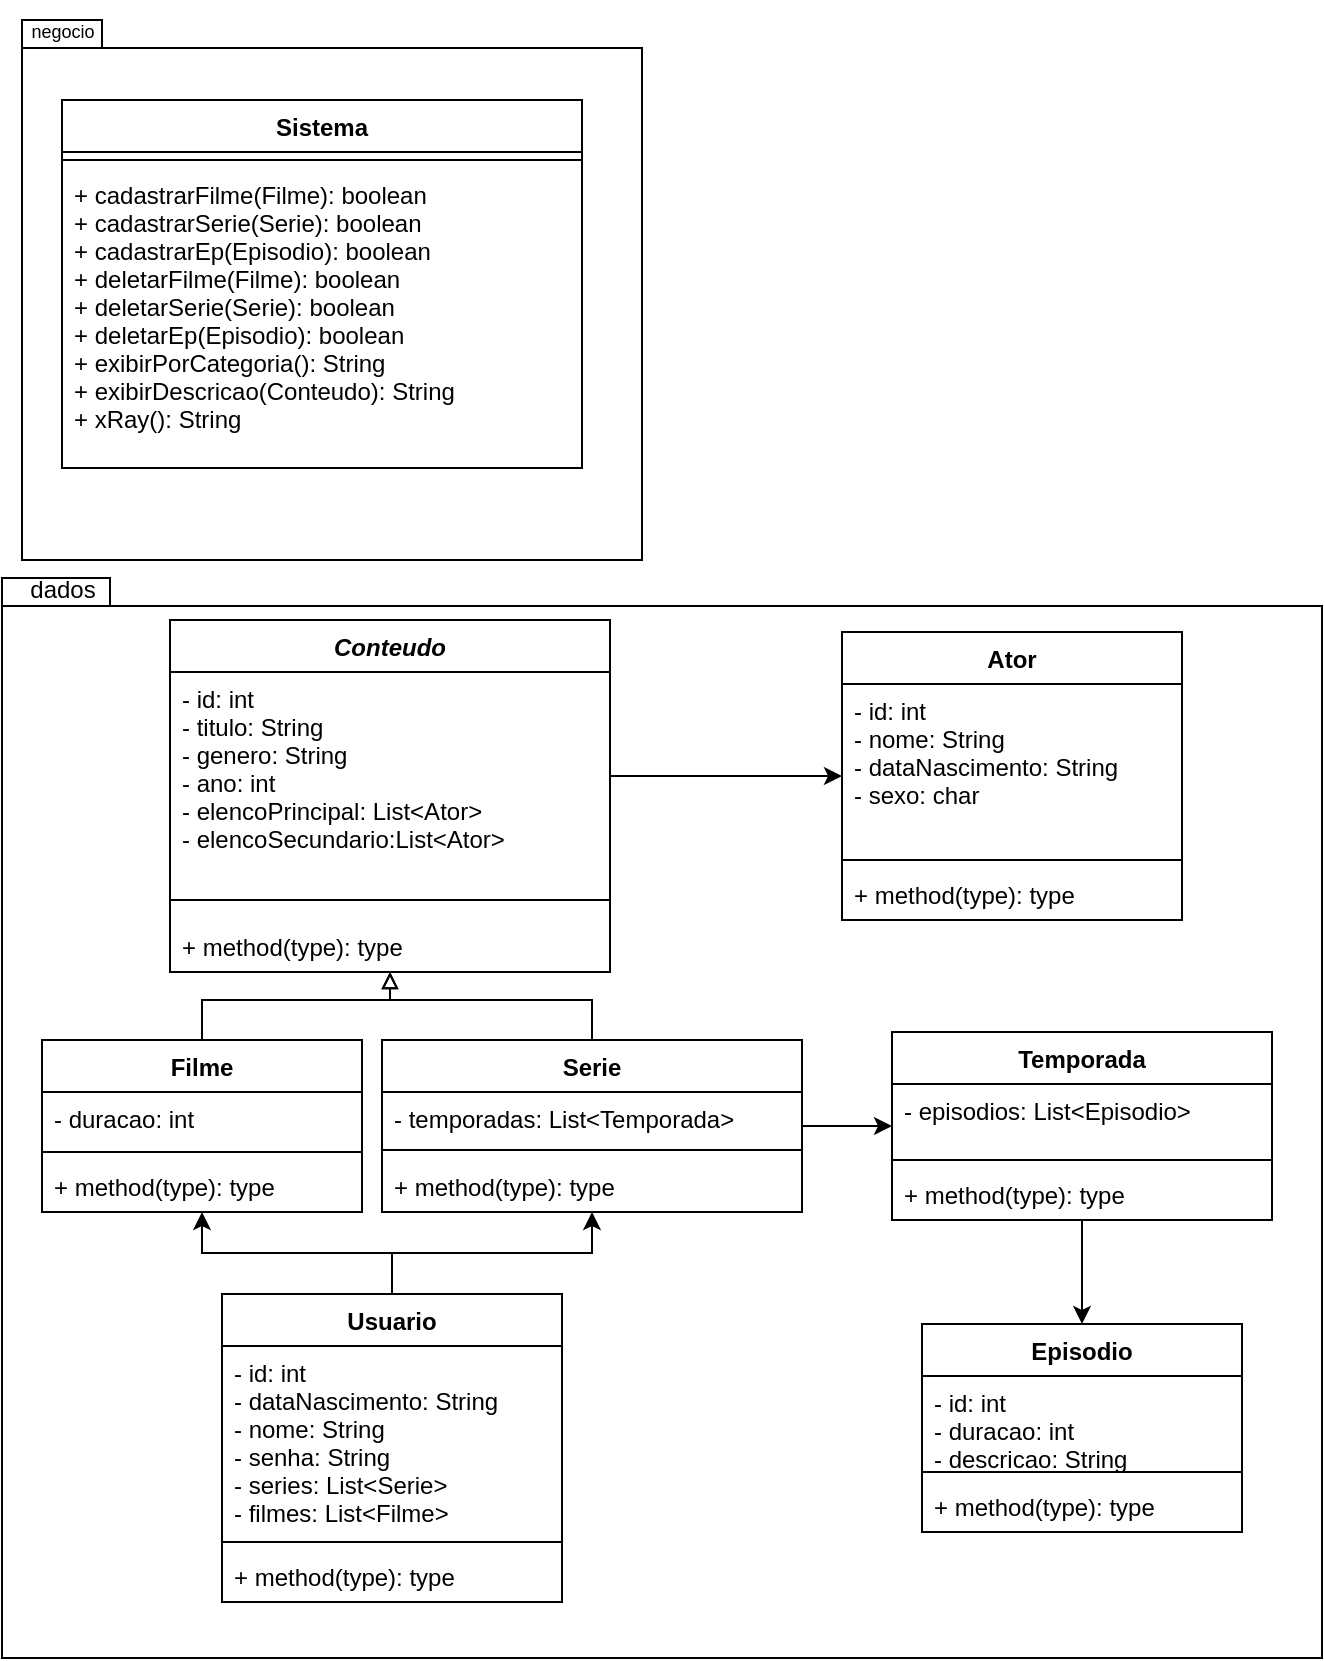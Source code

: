 <mxfile version="20.3.6" type="github">
  <diagram id="C5RBs43oDa-KdzZeNtuy" name="Page-1">
    <mxGraphModel dx="1185" dy="661" grid="1" gridSize="10" guides="1" tooltips="1" connect="1" arrows="1" fold="1" page="1" pageScale="1" pageWidth="827" pageHeight="1169" math="0" shadow="0">
      <root>
        <mxCell id="WIyWlLk6GJQsqaUBKTNV-0" />
        <mxCell id="WIyWlLk6GJQsqaUBKTNV-1" parent="WIyWlLk6GJQsqaUBKTNV-0" />
        <mxCell id="wrDfZSlrxtOiD5VSxPi5-12" value="" style="shape=folder;fontStyle=1;spacingTop=10;tabWidth=40;tabHeight=14;tabPosition=left;html=1;" parent="WIyWlLk6GJQsqaUBKTNV-1" vertex="1">
          <mxGeometry x="110" y="629" width="660" height="540" as="geometry" />
        </mxCell>
        <mxCell id="zkfFHV4jXpPFQw0GAbJ--0" value="Conteudo" style="swimlane;fontStyle=3;align=center;verticalAlign=top;childLayout=stackLayout;horizontal=1;startSize=26;horizontalStack=0;resizeParent=1;resizeLast=0;collapsible=1;marginBottom=0;rounded=0;shadow=0;strokeWidth=1;" parent="WIyWlLk6GJQsqaUBKTNV-1" vertex="1">
          <mxGeometry x="194" y="650" width="220" height="176" as="geometry">
            <mxRectangle x="230" y="140" width="160" height="26" as="alternateBounds" />
          </mxGeometry>
        </mxCell>
        <mxCell id="zkfFHV4jXpPFQw0GAbJ--1" value="- id: int&#xa;- titulo: String&#xa;- genero: String&#xa;- ano: int&#xa;- elencoPrincipal: List&lt;Ator&gt;&#xa;- elencoSecundario:List&lt;Ator&gt;&#xa;" style="text;align=left;verticalAlign=top;spacingLeft=4;spacingRight=4;overflow=hidden;rotatable=0;points=[[0,0.5],[1,0.5]];portConstraint=eastwest;" parent="zkfFHV4jXpPFQw0GAbJ--0" vertex="1">
          <mxGeometry y="26" width="220" height="104" as="geometry" />
        </mxCell>
        <mxCell id="zkfFHV4jXpPFQw0GAbJ--4" value="" style="line;html=1;strokeWidth=1;align=left;verticalAlign=middle;spacingTop=-1;spacingLeft=3;spacingRight=3;rotatable=0;labelPosition=right;points=[];portConstraint=eastwest;" parent="zkfFHV4jXpPFQw0GAbJ--0" vertex="1">
          <mxGeometry y="130" width="220" height="20" as="geometry" />
        </mxCell>
        <mxCell id="zkfFHV4jXpPFQw0GAbJ--5" value="+ method(type): type" style="text;align=left;verticalAlign=top;spacingLeft=4;spacingRight=4;overflow=hidden;rotatable=0;points=[[0,0.5],[1,0.5]];portConstraint=eastwest;" parent="zkfFHV4jXpPFQw0GAbJ--0" vertex="1">
          <mxGeometry y="150" width="220" height="26" as="geometry" />
        </mxCell>
        <mxCell id="wOn8U4n5jwLCTRrqft90-14" style="edgeStyle=orthogonalEdgeStyle;rounded=0;orthogonalLoop=1;jettySize=auto;html=1;endArrow=block;endFill=0;" parent="WIyWlLk6GJQsqaUBKTNV-1" source="wrDfZSlrxtOiD5VSxPi5-4" target="zkfFHV4jXpPFQw0GAbJ--0" edge="1">
          <mxGeometry relative="1" as="geometry">
            <Array as="points">
              <mxPoint x="405" y="840" />
              <mxPoint x="304" y="840" />
            </Array>
          </mxGeometry>
        </mxCell>
        <mxCell id="pWrVxXHS2xjE5jpczrbL-3" style="edgeStyle=orthogonalEdgeStyle;rounded=0;orthogonalLoop=1;jettySize=auto;html=1;" edge="1" parent="WIyWlLk6GJQsqaUBKTNV-1" source="wrDfZSlrxtOiD5VSxPi5-4" target="iSFG6fO-SFgx5UzrBbjB-8">
          <mxGeometry relative="1" as="geometry" />
        </mxCell>
        <mxCell id="wrDfZSlrxtOiD5VSxPi5-4" value="Serie" style="swimlane;fontStyle=1;align=center;verticalAlign=top;childLayout=stackLayout;horizontal=1;startSize=26;horizontalStack=0;resizeParent=1;resizeParentMax=0;resizeLast=0;collapsible=1;marginBottom=0;" parent="WIyWlLk6GJQsqaUBKTNV-1" vertex="1">
          <mxGeometry x="300" y="860" width="210" height="86" as="geometry" />
        </mxCell>
        <mxCell id="wrDfZSlrxtOiD5VSxPi5-5" value="- temporadas: List&lt;Temporada&gt;" style="text;strokeColor=none;fillColor=none;align=left;verticalAlign=top;spacingLeft=4;spacingRight=4;overflow=hidden;rotatable=0;points=[[0,0.5],[1,0.5]];portConstraint=eastwest;" parent="wrDfZSlrxtOiD5VSxPi5-4" vertex="1">
          <mxGeometry y="26" width="210" height="24" as="geometry" />
        </mxCell>
        <mxCell id="wrDfZSlrxtOiD5VSxPi5-6" value="" style="line;strokeWidth=1;fillColor=none;align=left;verticalAlign=middle;spacingTop=-1;spacingLeft=3;spacingRight=3;rotatable=0;labelPosition=right;points=[];portConstraint=eastwest;strokeColor=inherit;" parent="wrDfZSlrxtOiD5VSxPi5-4" vertex="1">
          <mxGeometry y="50" width="210" height="10" as="geometry" />
        </mxCell>
        <mxCell id="wrDfZSlrxtOiD5VSxPi5-7" value="+ method(type): type" style="text;strokeColor=none;fillColor=none;align=left;verticalAlign=top;spacingLeft=4;spacingRight=4;overflow=hidden;rotatable=0;points=[[0,0.5],[1,0.5]];portConstraint=eastwest;" parent="wrDfZSlrxtOiD5VSxPi5-4" vertex="1">
          <mxGeometry y="60" width="210" height="26" as="geometry" />
        </mxCell>
        <mxCell id="wrDfZSlrxtOiD5VSxPi5-13" value="dados" style="text;html=1;align=center;verticalAlign=middle;resizable=0;points=[];autosize=1;strokeColor=none;fillColor=none;" parent="WIyWlLk6GJQsqaUBKTNV-1" vertex="1">
          <mxGeometry x="110" y="620" width="60" height="30" as="geometry" />
        </mxCell>
        <mxCell id="0FwrDJU0soo5XhGv21wj-6" style="edgeStyle=orthogonalEdgeStyle;rounded=0;orthogonalLoop=1;jettySize=auto;html=1;" parent="WIyWlLk6GJQsqaUBKTNV-1" source="wOn8U4n5jwLCTRrqft90-0" target="wOn8U4n5jwLCTRrqft90-15" edge="1">
          <mxGeometry relative="1" as="geometry" />
        </mxCell>
        <mxCell id="pWrVxXHS2xjE5jpczrbL-2" style="edgeStyle=orthogonalEdgeStyle;rounded=0;orthogonalLoop=1;jettySize=auto;html=1;" edge="1" parent="WIyWlLk6GJQsqaUBKTNV-1" source="wOn8U4n5jwLCTRrqft90-0" target="wrDfZSlrxtOiD5VSxPi5-4">
          <mxGeometry relative="1" as="geometry" />
        </mxCell>
        <mxCell id="wOn8U4n5jwLCTRrqft90-0" value="Usuario" style="swimlane;fontStyle=1;align=center;verticalAlign=top;childLayout=stackLayout;horizontal=1;startSize=26;horizontalStack=0;resizeParent=1;resizeParentMax=0;resizeLast=0;collapsible=1;marginBottom=0;" parent="WIyWlLk6GJQsqaUBKTNV-1" vertex="1">
          <mxGeometry x="220" y="987" width="170" height="154" as="geometry" />
        </mxCell>
        <mxCell id="wOn8U4n5jwLCTRrqft90-1" value="- id: int&#xa;- dataNascimento: String&#xa;- nome: String&#xa;- senha: String&#xa;- series: List&lt;Serie&gt;&#xa;- filmes: List&lt;Filme&gt;&#xa;&#xa;" style="text;strokeColor=none;fillColor=none;align=left;verticalAlign=top;spacingLeft=4;spacingRight=4;overflow=hidden;rotatable=0;points=[[0,0.5],[1,0.5]];portConstraint=eastwest;" parent="wOn8U4n5jwLCTRrqft90-0" vertex="1">
          <mxGeometry y="26" width="170" height="94" as="geometry" />
        </mxCell>
        <mxCell id="wOn8U4n5jwLCTRrqft90-2" value="" style="line;strokeWidth=1;fillColor=none;align=left;verticalAlign=middle;spacingTop=-1;spacingLeft=3;spacingRight=3;rotatable=0;labelPosition=right;points=[];portConstraint=eastwest;strokeColor=inherit;" parent="wOn8U4n5jwLCTRrqft90-0" vertex="1">
          <mxGeometry y="120" width="170" height="8" as="geometry" />
        </mxCell>
        <mxCell id="wOn8U4n5jwLCTRrqft90-3" value="+ method(type): type" style="text;strokeColor=none;fillColor=none;align=left;verticalAlign=top;spacingLeft=4;spacingRight=4;overflow=hidden;rotatable=0;points=[[0,0.5],[1,0.5]];portConstraint=eastwest;" parent="wOn8U4n5jwLCTRrqft90-0" vertex="1">
          <mxGeometry y="128" width="170" height="26" as="geometry" />
        </mxCell>
        <mxCell id="wOn8U4n5jwLCTRrqft90-8" value="Ator" style="swimlane;fontStyle=1;align=center;verticalAlign=top;childLayout=stackLayout;horizontal=1;startSize=26;horizontalStack=0;resizeParent=1;resizeParentMax=0;resizeLast=0;collapsible=1;marginBottom=0;" parent="WIyWlLk6GJQsqaUBKTNV-1" vertex="1">
          <mxGeometry x="530" y="656" width="170" height="144" as="geometry" />
        </mxCell>
        <mxCell id="wOn8U4n5jwLCTRrqft90-9" value="- id: int&#xa;- nome: String&#xa;- dataNascimento: String&#xa;- sexo: char&#xa;&#xa;" style="text;strokeColor=none;fillColor=none;align=left;verticalAlign=top;spacingLeft=4;spacingRight=4;overflow=hidden;rotatable=0;points=[[0,0.5],[1,0.5]];portConstraint=eastwest;" parent="wOn8U4n5jwLCTRrqft90-8" vertex="1">
          <mxGeometry y="26" width="170" height="84" as="geometry" />
        </mxCell>
        <mxCell id="wOn8U4n5jwLCTRrqft90-10" value="" style="line;strokeWidth=1;fillColor=none;align=left;verticalAlign=middle;spacingTop=-1;spacingLeft=3;spacingRight=3;rotatable=0;labelPosition=right;points=[];portConstraint=eastwest;strokeColor=inherit;" parent="wOn8U4n5jwLCTRrqft90-8" vertex="1">
          <mxGeometry y="110" width="170" height="8" as="geometry" />
        </mxCell>
        <mxCell id="wOn8U4n5jwLCTRrqft90-11" value="+ method(type): type" style="text;strokeColor=none;fillColor=none;align=left;verticalAlign=top;spacingLeft=4;spacingRight=4;overflow=hidden;rotatable=0;points=[[0,0.5],[1,0.5]];portConstraint=eastwest;" parent="wOn8U4n5jwLCTRrqft90-8" vertex="1">
          <mxGeometry y="118" width="170" height="26" as="geometry" />
        </mxCell>
        <mxCell id="wOn8U4n5jwLCTRrqft90-19" style="edgeStyle=orthogonalEdgeStyle;rounded=0;orthogonalLoop=1;jettySize=auto;html=1;endArrow=block;endFill=0;" parent="WIyWlLk6GJQsqaUBKTNV-1" source="wOn8U4n5jwLCTRrqft90-15" target="zkfFHV4jXpPFQw0GAbJ--0" edge="1">
          <mxGeometry relative="1" as="geometry" />
        </mxCell>
        <mxCell id="wOn8U4n5jwLCTRrqft90-15" value="Filme" style="swimlane;fontStyle=1;align=center;verticalAlign=top;childLayout=stackLayout;horizontal=1;startSize=26;horizontalStack=0;resizeParent=1;resizeParentMax=0;resizeLast=0;collapsible=1;marginBottom=0;" parent="WIyWlLk6GJQsqaUBKTNV-1" vertex="1">
          <mxGeometry x="130" y="860" width="160" height="86" as="geometry" />
        </mxCell>
        <mxCell id="wOn8U4n5jwLCTRrqft90-16" value="- duracao: int" style="text;strokeColor=none;fillColor=none;align=left;verticalAlign=top;spacingLeft=4;spacingRight=4;overflow=hidden;rotatable=0;points=[[0,0.5],[1,0.5]];portConstraint=eastwest;" parent="wOn8U4n5jwLCTRrqft90-15" vertex="1">
          <mxGeometry y="26" width="160" height="26" as="geometry" />
        </mxCell>
        <mxCell id="wOn8U4n5jwLCTRrqft90-17" value="" style="line;strokeWidth=1;fillColor=none;align=left;verticalAlign=middle;spacingTop=-1;spacingLeft=3;spacingRight=3;rotatable=0;labelPosition=right;points=[];portConstraint=eastwest;strokeColor=inherit;" parent="wOn8U4n5jwLCTRrqft90-15" vertex="1">
          <mxGeometry y="52" width="160" height="8" as="geometry" />
        </mxCell>
        <mxCell id="wOn8U4n5jwLCTRrqft90-18" value="+ method(type): type" style="text;strokeColor=none;fillColor=none;align=left;verticalAlign=top;spacingLeft=4;spacingRight=4;overflow=hidden;rotatable=0;points=[[0,0.5],[1,0.5]];portConstraint=eastwest;" parent="wOn8U4n5jwLCTRrqft90-15" vertex="1">
          <mxGeometry y="60" width="160" height="26" as="geometry" />
        </mxCell>
        <mxCell id="wOn8U4n5jwLCTRrqft90-22" value="" style="shape=folder;fontStyle=1;spacingTop=10;tabWidth=40;tabHeight=14;tabPosition=left;html=1;" parent="WIyWlLk6GJQsqaUBKTNV-1" vertex="1">
          <mxGeometry x="120" y="350" width="310" height="270" as="geometry" />
        </mxCell>
        <mxCell id="wOn8U4n5jwLCTRrqft90-23" value="&lt;font style=&quot;font-size: 9px;&quot;&gt;negocio&lt;/font&gt;" style="text;html=1;align=center;verticalAlign=middle;resizable=0;points=[];autosize=1;strokeColor=none;fillColor=none;" parent="WIyWlLk6GJQsqaUBKTNV-1" vertex="1">
          <mxGeometry x="110" y="340" width="60" height="30" as="geometry" />
        </mxCell>
        <mxCell id="wOn8U4n5jwLCTRrqft90-24" value="Sistema" style="swimlane;fontStyle=1;align=center;verticalAlign=top;childLayout=stackLayout;horizontal=1;startSize=26;horizontalStack=0;resizeParent=1;resizeParentMax=0;resizeLast=0;collapsible=1;marginBottom=0;fontSize=12;" parent="WIyWlLk6GJQsqaUBKTNV-1" vertex="1">
          <mxGeometry x="140" y="390" width="260" height="184" as="geometry" />
        </mxCell>
        <mxCell id="wOn8U4n5jwLCTRrqft90-26" value="" style="line;strokeWidth=1;fillColor=none;align=left;verticalAlign=middle;spacingTop=-1;spacingLeft=3;spacingRight=3;rotatable=0;labelPosition=right;points=[];portConstraint=eastwest;strokeColor=inherit;fontSize=12;" parent="wOn8U4n5jwLCTRrqft90-24" vertex="1">
          <mxGeometry y="26" width="260" height="8" as="geometry" />
        </mxCell>
        <mxCell id="wOn8U4n5jwLCTRrqft90-27" value="+ cadastrarFilme(Filme): boolean&#xa;+ cadastrarSerie(Serie): boolean&#xa;+ cadastrarEp(Episodio): boolean&#xa;+ deletarFilme(Filme): boolean&#xa;+ deletarSerie(Serie): boolean&#xa;+ deletarEp(Episodio): boolean&#xa;+ exibirPorCategoria(): String&#xa;+ exibirDescricao(Conteudo): String&#xa;+ xRay(): String&#xa;" style="text;strokeColor=none;fillColor=none;align=left;verticalAlign=top;spacingLeft=4;spacingRight=4;overflow=hidden;rotatable=0;points=[[0,0.5],[1,0.5]];portConstraint=eastwest;fontSize=12;" parent="wOn8U4n5jwLCTRrqft90-24" vertex="1">
          <mxGeometry y="34" width="260" height="150" as="geometry" />
        </mxCell>
        <mxCell id="iSFG6fO-SFgx5UzrBbjB-0" value="Episodio" style="swimlane;fontStyle=1;align=center;verticalAlign=top;childLayout=stackLayout;horizontal=1;startSize=26;horizontalStack=0;resizeParent=1;resizeParentMax=0;resizeLast=0;collapsible=1;marginBottom=0;" parent="WIyWlLk6GJQsqaUBKTNV-1" vertex="1">
          <mxGeometry x="570" y="1002" width="160" height="104" as="geometry" />
        </mxCell>
        <mxCell id="iSFG6fO-SFgx5UzrBbjB-1" value="- id: int&#xa;- duracao: int&#xa;- descricao: String&#xa;" style="text;strokeColor=none;fillColor=none;align=left;verticalAlign=top;spacingLeft=4;spacingRight=4;overflow=hidden;rotatable=0;points=[[0,0.5],[1,0.5]];portConstraint=eastwest;" parent="iSFG6fO-SFgx5UzrBbjB-0" vertex="1">
          <mxGeometry y="26" width="160" height="44" as="geometry" />
        </mxCell>
        <mxCell id="iSFG6fO-SFgx5UzrBbjB-2" value="" style="line;strokeWidth=1;fillColor=none;align=left;verticalAlign=middle;spacingTop=-1;spacingLeft=3;spacingRight=3;rotatable=0;labelPosition=right;points=[];portConstraint=eastwest;strokeColor=inherit;" parent="iSFG6fO-SFgx5UzrBbjB-0" vertex="1">
          <mxGeometry y="70" width="160" height="8" as="geometry" />
        </mxCell>
        <mxCell id="iSFG6fO-SFgx5UzrBbjB-3" value="+ method(type): type" style="text;strokeColor=none;fillColor=none;align=left;verticalAlign=top;spacingLeft=4;spacingRight=4;overflow=hidden;rotatable=0;points=[[0,0.5],[1,0.5]];portConstraint=eastwest;" parent="iSFG6fO-SFgx5UzrBbjB-0" vertex="1">
          <mxGeometry y="78" width="160" height="26" as="geometry" />
        </mxCell>
        <mxCell id="pWrVxXHS2xjE5jpczrbL-4" style="edgeStyle=orthogonalEdgeStyle;rounded=0;orthogonalLoop=1;jettySize=auto;html=1;" edge="1" parent="WIyWlLk6GJQsqaUBKTNV-1" source="iSFG6fO-SFgx5UzrBbjB-8" target="iSFG6fO-SFgx5UzrBbjB-0">
          <mxGeometry relative="1" as="geometry" />
        </mxCell>
        <mxCell id="iSFG6fO-SFgx5UzrBbjB-8" value="Temporada" style="swimlane;fontStyle=1;align=center;verticalAlign=top;childLayout=stackLayout;horizontal=1;startSize=26;horizontalStack=0;resizeParent=1;resizeParentMax=0;resizeLast=0;collapsible=1;marginBottom=0;" parent="WIyWlLk6GJQsqaUBKTNV-1" vertex="1">
          <mxGeometry x="555" y="856" width="190" height="94" as="geometry" />
        </mxCell>
        <mxCell id="iSFG6fO-SFgx5UzrBbjB-9" value="- episodios: List&lt;Episodio&gt;" style="text;strokeColor=none;fillColor=none;align=left;verticalAlign=top;spacingLeft=4;spacingRight=4;overflow=hidden;rotatable=0;points=[[0,0.5],[1,0.5]];portConstraint=eastwest;" parent="iSFG6fO-SFgx5UzrBbjB-8" vertex="1">
          <mxGeometry y="26" width="190" height="34" as="geometry" />
        </mxCell>
        <mxCell id="iSFG6fO-SFgx5UzrBbjB-10" value="" style="line;strokeWidth=1;fillColor=none;align=left;verticalAlign=middle;spacingTop=-1;spacingLeft=3;spacingRight=3;rotatable=0;labelPosition=right;points=[];portConstraint=eastwest;strokeColor=inherit;" parent="iSFG6fO-SFgx5UzrBbjB-8" vertex="1">
          <mxGeometry y="60" width="190" height="8" as="geometry" />
        </mxCell>
        <mxCell id="iSFG6fO-SFgx5UzrBbjB-11" value="+ method(type): type" style="text;strokeColor=none;fillColor=none;align=left;verticalAlign=top;spacingLeft=4;spacingRight=4;overflow=hidden;rotatable=0;points=[[0,0.5],[1,0.5]];portConstraint=eastwest;" parent="iSFG6fO-SFgx5UzrBbjB-8" vertex="1">
          <mxGeometry y="68" width="190" height="26" as="geometry" />
        </mxCell>
        <mxCell id="pWrVxXHS2xjE5jpczrbL-6" style="edgeStyle=orthogonalEdgeStyle;rounded=0;orthogonalLoop=1;jettySize=auto;html=1;" edge="1" parent="WIyWlLk6GJQsqaUBKTNV-1" source="zkfFHV4jXpPFQw0GAbJ--1" target="wOn8U4n5jwLCTRrqft90-8">
          <mxGeometry relative="1" as="geometry" />
        </mxCell>
      </root>
    </mxGraphModel>
  </diagram>
</mxfile>
